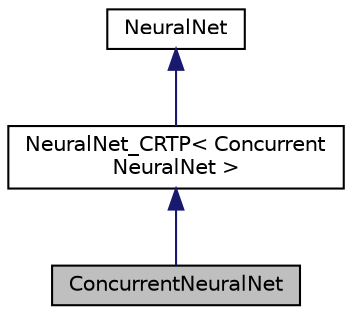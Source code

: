 digraph "ConcurrentNeuralNet"
{
  edge [fontname="Helvetica",fontsize="10",labelfontname="Helvetica",labelfontsize="10"];
  node [fontname="Helvetica",fontsize="10",shape=record];
  Node1 [label="ConcurrentNeuralNet",height=0.2,width=0.4,color="black", fillcolor="grey75", style="filled" fontcolor="black"];
  Node2 -> Node1 [dir="back",color="midnightblue",fontsize="10",style="solid",fontname="Helvetica"];
  Node2 [label="NeuralNet_CRTP\< Concurrent\lNeuralNet \>",height=0.2,width=0.4,color="black", fillcolor="white", style="filled",URL="$classNeuralNet__CRTP.html"];
  Node3 -> Node2 [dir="back",color="midnightblue",fontsize="10",style="solid",fontname="Helvetica"];
  Node3 [label="NeuralNet",height=0.2,width=0.4,color="black", fillcolor="white", style="filled",URL="$classNeuralNet.html"];
}
